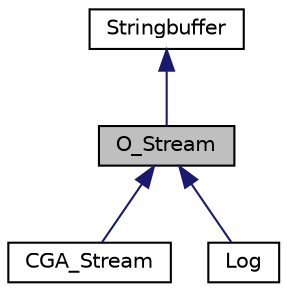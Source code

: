 digraph "O_Stream"
{
  bgcolor="transparent";
  edge [fontname="Helvetica",fontsize="10",labelfontname="Helvetica",labelfontsize="10"];
  node [fontname="Helvetica",fontsize="10",shape=record];
  Node1 [label="O_Stream",height=0.2,width=0.4,color="black", fillcolor="grey75", style="filled", fontcolor="black"];
  Node2 -> Node1 [dir="back",color="midnightblue",fontsize="10",style="solid",fontname="Helvetica"];
  Node2 [label="Stringbuffer",height=0.2,width=0.4,color="black",URL="$classStringbuffer.html",tooltip="Puffer für die Textausgabe. "];
  Node1 -> Node3 [dir="back",color="midnightblue",fontsize="10",style="solid",fontname="Helvetica"];
  Node3 [label="CGA_Stream",height=0.2,width=0.4,color="black",URL="$classCGA__Stream.html",tooltip="CGA basierte Ausgabe, ählich zu std::cout von C++. "];
  Node1 -> Node4 [dir="back",color="midnightblue",fontsize="10",style="solid",fontname="Helvetica"];
  Node4 [label="Log",height=0.2,width=0.4,color="black",URL="$classLog.html",tooltip="Logging facility for debug messages. "];
}
